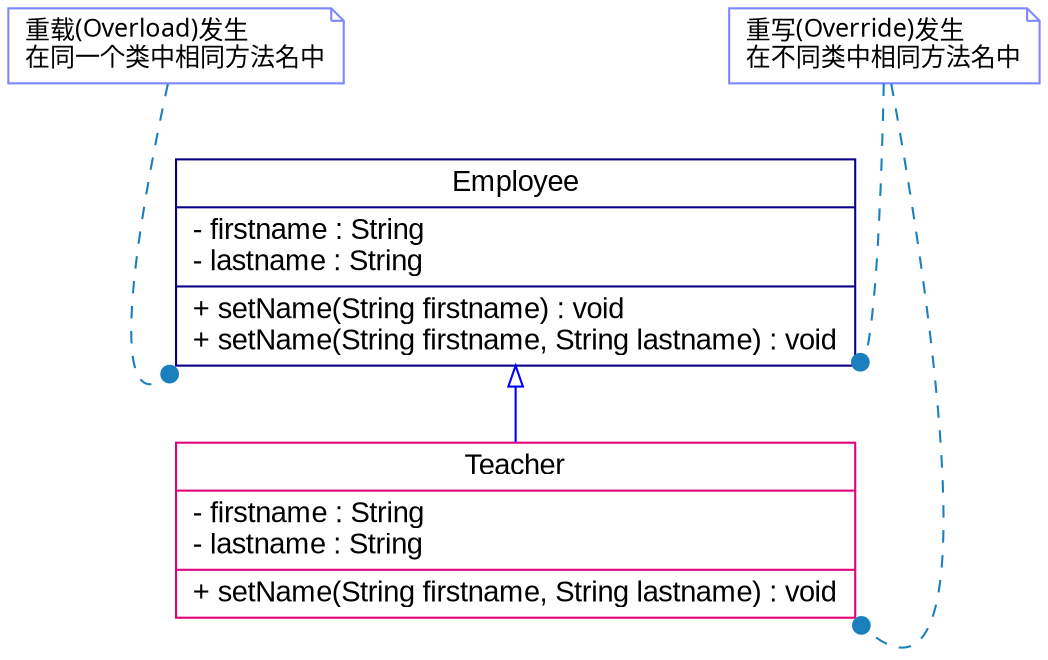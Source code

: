 digraph OverloadOverride {
  // rankdir=LR;
  fontname="Helvetia";

  subgraph cluster_class {
    node[shape="record"; fontname="Arial";];
    node [color="#090088"];
    employee [label="{Employee|- firstname : String\l- lastname : String\l|+ setName(String firstname) : void\l+ setName(String firstname, String lastname) : void\l}"];
    node [color="#e4007c"];
    teacher [label="{Teacher|- firstname : String\l- lastname : String\l|+ setName(String firstname, String lastname) : void\l}"; ];
    edge[fontname="Helvetia"; dir=back; arrowtail=empty; color=blue];
    employee -> teacher;
    style=invis;
  }

  node [color="#7b88ff"; fontname="Microsoft YaHei"; fontsize=12;];
  note_overload [shape=note; label="重载(Overload)发生\l在同一个类中相同方法名中"];
  note_override [shape=note; label="重写(Override)发生\l在不同类中相同方法名中"];

  edge[style=dashed; dir=forward; arrowhead=dot; color="#1b7fbd";];
  note_override -> teacher:se;
  note_override -> employee:se;
  note_overload -> employee:sw;

}
